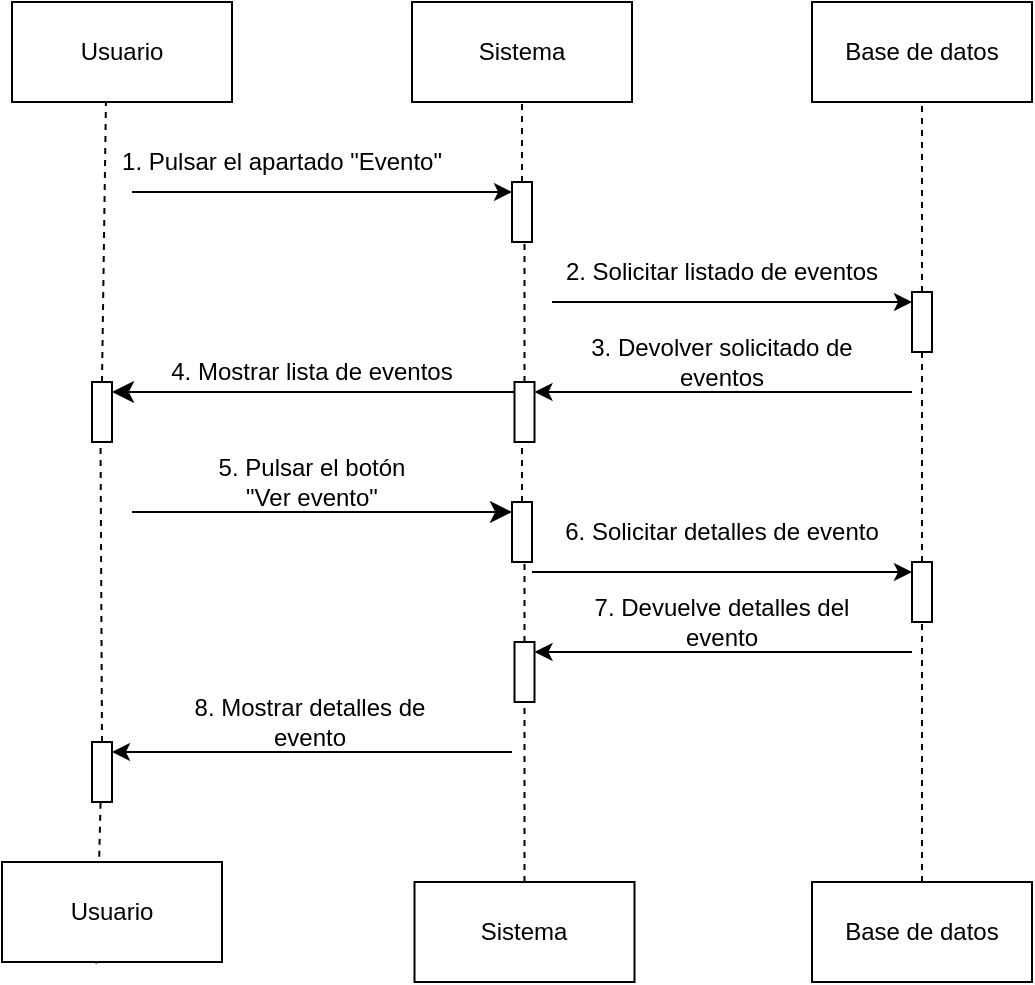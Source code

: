 <mxfile version="27.1.6" pages="2">
  <diagram name="Página-1" id="As-ylru9SlLK7KS7QaXn">
    <mxGraphModel grid="1" page="1" gridSize="10" guides="1" tooltips="1" connect="1" arrows="1" fold="1" pageScale="1" pageWidth="827" pageHeight="1169" math="0" shadow="0">
      <root>
        <mxCell id="0" />
        <mxCell id="1" parent="0" />
        <mxCell id="sEuESF4rzVyC_rkCTEI_-43" value="Usuario" style="html=1;whiteSpace=wrap;" vertex="1" parent="1">
          <mxGeometry x="600" y="410" width="110" height="50" as="geometry" />
        </mxCell>
        <mxCell id="sEuESF4rzVyC_rkCTEI_-44" value="Sistema&lt;span style=&quot;color: rgba(0, 0, 0, 0); font-family: monospace; font-size: 0px; text-align: start; text-wrap-mode: nowrap;&quot;&gt;%3CmxGraphModel%3E%3Croot%3E%3CmxCell%20id%3D%220%22%2F%3E%3CmxCell%20id%3D%221%22%20parent%3D%220%22%2F%3E%3CmxCell%20id%3D%222%22%20value%3D%22Usuario%22%20style%3D%22html%3D1%3BwhiteSpace%3Dwrap%3B%22%20vertex%3D%221%22%20parent%3D%221%22%3E%3CmxGeometry%20x%3D%2270%22%20y%3D%2240%22%20width%3D%22110%22%20height%3D%2250%22%20as%3D%22geometry%22%2F%3E%3C%2FmxCell%3E%3C%2Froot%3E%3C%2FmxGraphModel%3E&lt;/span&gt;" style="html=1;whiteSpace=wrap;" vertex="1" parent="1">
          <mxGeometry x="800" y="410" width="110" height="50" as="geometry" />
        </mxCell>
        <mxCell id="sEuESF4rzVyC_rkCTEI_-45" value="Base de datos" style="html=1;whiteSpace=wrap;" vertex="1" parent="1">
          <mxGeometry x="1000" y="410" width="110" height="50" as="geometry" />
        </mxCell>
        <mxCell id="sEuESF4rzVyC_rkCTEI_-47" value="Sistema&lt;span style=&quot;color: rgba(0, 0, 0, 0); font-family: monospace; font-size: 0px; text-align: start; text-wrap-mode: nowrap;&quot;&gt;%3CmxGraphModel%3E%3Croot%3E%3CmxCell%20id%3D%220%22%2F%3E%3CmxCell%20id%3D%221%22%20parent%3D%220%22%2F%3E%3CmxCell%20id%3D%222%22%20value%3D%22Usuario%22%20style%3D%22html%3D1%3BwhiteSpace%3Dwrap%3B%22%20vertex%3D%221%22%20parent%3D%221%22%3E%3CmxGeometry%20x%3D%2270%22%20y%3D%2240%22%20width%3D%22110%22%20height%3D%2250%22%20as%3D%22geometry%22%2F%3E%3C%2FmxCell%3E%3C%2Froot%3E%3C%2FmxGraphModel%3E&lt;/span&gt;" style="html=1;whiteSpace=wrap;" vertex="1" parent="1">
          <mxGeometry x="801.25" y="850" width="110" height="50" as="geometry" />
        </mxCell>
        <mxCell id="sEuESF4rzVyC_rkCTEI_-48" value="Base de datos" style="html=1;whiteSpace=wrap;" vertex="1" parent="1">
          <mxGeometry x="1000" y="850" width="110" height="50" as="geometry" />
        </mxCell>
        <mxCell id="sEuESF4rzVyC_rkCTEI_-51" value="" style="endArrow=none;dashed=1;html=1;rounded=0;entryX=0.5;entryY=1;entryDx=0;entryDy=0;exitX=0.5;exitY=0;exitDx=0;exitDy=0;" edge="1" parent="1" source="sEuESF4rzVyC_rkCTEI_-53" target="sEuESF4rzVyC_rkCTEI_-44">
          <mxGeometry width="50" height="50" relative="1" as="geometry">
            <mxPoint x="830" y="690" as="sourcePoint" />
            <mxPoint x="880" y="640" as="targetPoint" />
          </mxGeometry>
        </mxCell>
        <mxCell id="sEuESF4rzVyC_rkCTEI_-53" value="" style="html=1;points=[[0,0,0,0,5],[0,1,0,0,-5],[1,0,0,0,5],[1,1,0,0,-5]];perimeter=orthogonalPerimeter;outlineConnect=0;targetShapes=umlLifeline;portConstraint=eastwest;newEdgeStyle={&quot;curved&quot;:0,&quot;rounded&quot;:0};" vertex="1" parent="1">
          <mxGeometry x="850" y="500" width="10" height="30" as="geometry" />
        </mxCell>
        <mxCell id="sEuESF4rzVyC_rkCTEI_-54" value="" style="endArrow=classic;html=1;rounded=0;entryX=0;entryY=0;entryDx=0;entryDy=5;entryPerimeter=0;" edge="1" parent="1" target="sEuESF4rzVyC_rkCTEI_-53">
          <mxGeometry width="50" height="50" relative="1" as="geometry">
            <mxPoint x="660" y="505" as="sourcePoint" />
            <mxPoint x="760" y="480" as="targetPoint" />
          </mxGeometry>
        </mxCell>
        <mxCell id="sEuESF4rzVyC_rkCTEI_-55" value="1. Pulsar el apartado &quot;Evento&quot;" style="text;html=1;align=center;verticalAlign=middle;whiteSpace=wrap;rounded=0;" vertex="1" parent="1">
          <mxGeometry x="650" y="480" width="170" height="20" as="geometry" />
        </mxCell>
        <mxCell id="sEuESF4rzVyC_rkCTEI_-56" value="" style="endArrow=none;dashed=1;html=1;rounded=0;entryX=0.5;entryY=1;entryDx=0;entryDy=0;exitX=0.5;exitY=0;exitDx=0;exitDy=0;" edge="1" parent="1" source="BKR_YLH8M_4nDEO0v5Hx-3" target="sEuESF4rzVyC_rkCTEI_-45">
          <mxGeometry width="50" height="50" relative="1" as="geometry">
            <mxPoint x="1055" y="800" as="sourcePoint" />
            <mxPoint x="1055" y="460" as="targetPoint" />
          </mxGeometry>
        </mxCell>
        <mxCell id="sEuESF4rzVyC_rkCTEI_-89" value="" style="endArrow=none;dashed=1;html=1;rounded=0;exitX=0.5;exitY=0;exitDx=0;exitDy=0;" edge="1" parent="1" source="BKR_YLH8M_4nDEO0v5Hx-10" target="sEuESF4rzVyC_rkCTEI_-53">
          <mxGeometry width="50" height="50" relative="1" as="geometry">
            <mxPoint x="855" y="1070" as="sourcePoint" />
            <mxPoint x="856" y="610" as="targetPoint" />
          </mxGeometry>
        </mxCell>
        <mxCell id="sEuESF4rzVyC_rkCTEI_-90" value="" style="endArrow=classic;html=1;rounded=0;fontSize=12;startSize=8;endSize=8;curved=1;exitX=0;exitY=0;exitDx=0;exitDy=5;exitPerimeter=0;entryX=1;entryY=0;entryDx=0;entryDy=5;entryPerimeter=0;" edge="1" parent="1" source="BKR_YLH8M_4nDEO0v5Hx-10" target="sEuESF4rzVyC_rkCTEI_-93">
          <mxGeometry width="50" height="50" relative="1" as="geometry">
            <mxPoint x="840" y="620" as="sourcePoint" />
            <mxPoint x="660" y="613" as="targetPoint" />
          </mxGeometry>
        </mxCell>
        <mxCell id="sEuESF4rzVyC_rkCTEI_-91" value="4. Mostrar lista de eventos" style="text;html=1;align=center;verticalAlign=middle;whiteSpace=wrap;rounded=0;" vertex="1" parent="1">
          <mxGeometry x="655" y="585" width="190" height="20" as="geometry" />
        </mxCell>
        <mxCell id="sEuESF4rzVyC_rkCTEI_-92" value="" style="endArrow=classic;html=1;rounded=0;fontSize=12;startSize=8;endSize=8;curved=1;entryX=0;entryY=0;entryDx=0;entryDy=5;entryPerimeter=0;" edge="1" parent="1" target="BKR_YLH8M_4nDEO0v5Hx-20">
          <mxGeometry width="50" height="50" relative="1" as="geometry">
            <mxPoint x="660" y="665" as="sourcePoint" />
            <mxPoint x="845" y="714.58" as="targetPoint" />
          </mxGeometry>
        </mxCell>
        <mxCell id="sEuESF4rzVyC_rkCTEI_-97" value="5. Pulsar el botón &quot;Ver evento&quot;" style="text;html=1;align=center;verticalAlign=middle;whiteSpace=wrap;rounded=0;" vertex="1" parent="1">
          <mxGeometry x="690" y="640" width="120" height="20" as="geometry" />
        </mxCell>
        <mxCell id="BKR_YLH8M_4nDEO0v5Hx-1" value="" style="endArrow=none;dashed=1;html=1;rounded=0;exitX=0.5;exitY=0;exitDx=0;exitDy=0;entryX=0.427;entryY=0.991;entryDx=0;entryDy=0;entryPerimeter=0;" edge="1" parent="1" source="sEuESF4rzVyC_rkCTEI_-93" target="sEuESF4rzVyC_rkCTEI_-43">
          <mxGeometry width="50" height="50" relative="1" as="geometry">
            <mxPoint x="650.56" y="890" as="sourcePoint" />
            <mxPoint x="647" y="450" as="targetPoint" />
          </mxGeometry>
        </mxCell>
        <mxCell id="BKR_YLH8M_4nDEO0v5Hx-4" value="" style="endArrow=classic;html=1;rounded=0;entryX=0;entryY=0;entryDx=0;entryDy=5;entryPerimeter=0;" edge="1" parent="1" target="BKR_YLH8M_4nDEO0v5Hx-3">
          <mxGeometry width="50" height="50" relative="1" as="geometry">
            <mxPoint x="870" y="560" as="sourcePoint" />
            <mxPoint x="840" y="560" as="targetPoint" />
          </mxGeometry>
        </mxCell>
        <mxCell id="BKR_YLH8M_4nDEO0v5Hx-7" value="" style="endArrow=none;dashed=1;html=1;rounded=0;entryX=0.5;entryY=1;entryDx=0;entryDy=0;exitX=0.5;exitY=0;exitDx=0;exitDy=0;" edge="1" parent="1" source="BKR_YLH8M_4nDEO0v5Hx-22" target="BKR_YLH8M_4nDEO0v5Hx-3">
          <mxGeometry width="50" height="50" relative="1" as="geometry">
            <mxPoint x="1055" y="880" as="sourcePoint" />
            <mxPoint x="1055" y="460" as="targetPoint" />
          </mxGeometry>
        </mxCell>
        <mxCell id="BKR_YLH8M_4nDEO0v5Hx-3" value="" style="html=1;points=[[0,0,0,0,5],[0,1,0,0,-5],[1,0,0,0,5],[1,1,0,0,-5]];perimeter=orthogonalPerimeter;outlineConnect=0;targetShapes=umlLifeline;portConstraint=eastwest;newEdgeStyle={&quot;curved&quot;:0,&quot;rounded&quot;:0};" vertex="1" parent="1">
          <mxGeometry x="1050" y="555" width="10" height="30" as="geometry" />
        </mxCell>
        <mxCell id="BKR_YLH8M_4nDEO0v5Hx-8" value="2. Solicitar listado de eventos" style="text;html=1;align=center;verticalAlign=middle;whiteSpace=wrap;rounded=0;" vertex="1" parent="1">
          <mxGeometry x="870" y="535" width="170" height="20" as="geometry" />
        </mxCell>
        <mxCell id="BKR_YLH8M_4nDEO0v5Hx-9" value="" style="endArrow=classic;html=1;rounded=0;entryX=1;entryY=0;entryDx=0;entryDy=5;entryPerimeter=0;" edge="1" parent="1" target="BKR_YLH8M_4nDEO0v5Hx-10">
          <mxGeometry width="50" height="50" relative="1" as="geometry">
            <mxPoint x="1050" y="605" as="sourcePoint" />
            <mxPoint x="840" y="605" as="targetPoint" />
          </mxGeometry>
        </mxCell>
        <mxCell id="BKR_YLH8M_4nDEO0v5Hx-11" value="3. Devolver solicitado de eventos" style="text;html=1;align=center;verticalAlign=middle;whiteSpace=wrap;rounded=0;" vertex="1" parent="1">
          <mxGeometry x="870" y="580" width="170" height="20" as="geometry" />
        </mxCell>
        <mxCell id="BKR_YLH8M_4nDEO0v5Hx-12" value="" style="endArrow=none;dashed=1;html=1;rounded=0;exitX=0.5;exitY=0;exitDx=0;exitDy=0;" edge="1" parent="1" source="BKR_YLH8M_4nDEO0v5Hx-20" target="BKR_YLH8M_4nDEO0v5Hx-10">
          <mxGeometry width="50" height="50" relative="1" as="geometry">
            <mxPoint x="856" y="880" as="sourcePoint" />
            <mxPoint x="856" y="530" as="targetPoint" />
          </mxGeometry>
        </mxCell>
        <mxCell id="BKR_YLH8M_4nDEO0v5Hx-10" value="" style="html=1;points=[[0,0,0,0,5],[0,1,0,0,-5],[1,0,0,0,5],[1,1,0,0,-5]];perimeter=orthogonalPerimeter;outlineConnect=0;targetShapes=umlLifeline;portConstraint=eastwest;newEdgeStyle={&quot;curved&quot;:0,&quot;rounded&quot;:0};" vertex="1" parent="1">
          <mxGeometry x="851.25" y="600" width="10" height="30" as="geometry" />
        </mxCell>
        <mxCell id="BKR_YLH8M_4nDEO0v5Hx-14" value="" style="endArrow=none;dashed=1;html=1;rounded=0;exitX=0.5;exitY=0;exitDx=0;exitDy=0;entryX=0.427;entryY=1.014;entryDx=0;entryDy=0;entryPerimeter=0;" edge="1" parent="1" source="BKR_YLH8M_4nDEO0v5Hx-33" target="sEuESF4rzVyC_rkCTEI_-93">
          <mxGeometry width="50" height="50" relative="1" as="geometry">
            <mxPoint x="650.56" y="890" as="sourcePoint" />
            <mxPoint x="647" y="461" as="targetPoint" />
          </mxGeometry>
        </mxCell>
        <mxCell id="sEuESF4rzVyC_rkCTEI_-93" value="" style="html=1;points=[[0,0,0,0,5],[0,1,0,0,-5],[1,0,0,0,5],[1,1,0,0,-5]];perimeter=orthogonalPerimeter;outlineConnect=0;targetShapes=umlLifeline;portConstraint=eastwest;newEdgeStyle={&quot;curved&quot;:0,&quot;rounded&quot;:0};" vertex="1" parent="1">
          <mxGeometry x="640" y="600" width="10" height="30" as="geometry" />
        </mxCell>
        <mxCell id="BKR_YLH8M_4nDEO0v5Hx-21" value="" style="endArrow=none;dashed=1;html=1;rounded=0;exitX=0.5;exitY=0;exitDx=0;exitDy=0;" edge="1" parent="1" source="BKR_YLH8M_4nDEO0v5Hx-27" target="BKR_YLH8M_4nDEO0v5Hx-20">
          <mxGeometry width="50" height="50" relative="1" as="geometry">
            <mxPoint x="856" y="880" as="sourcePoint" />
            <mxPoint x="856" y="630" as="targetPoint" />
          </mxGeometry>
        </mxCell>
        <mxCell id="BKR_YLH8M_4nDEO0v5Hx-20" value="" style="html=1;points=[[0,0,0,0,5],[0,1,0,0,-5],[1,0,0,0,5],[1,1,0,0,-5]];perimeter=orthogonalPerimeter;outlineConnect=0;targetShapes=umlLifeline;portConstraint=eastwest;newEdgeStyle={&quot;curved&quot;:0,&quot;rounded&quot;:0};" vertex="1" parent="1">
          <mxGeometry x="850" y="660" width="10" height="30" as="geometry" />
        </mxCell>
        <mxCell id="BKR_YLH8M_4nDEO0v5Hx-23" value="" style="endArrow=none;dashed=1;html=1;rounded=0;entryX=0.5;entryY=1;entryDx=0;entryDy=0;exitX=0.5;exitY=0;exitDx=0;exitDy=0;" edge="1" parent="1" source="sEuESF4rzVyC_rkCTEI_-48" target="BKR_YLH8M_4nDEO0v5Hx-22">
          <mxGeometry width="50" height="50" relative="1" as="geometry">
            <mxPoint x="1055" y="880" as="sourcePoint" />
            <mxPoint x="1055" y="585" as="targetPoint" />
          </mxGeometry>
        </mxCell>
        <mxCell id="BKR_YLH8M_4nDEO0v5Hx-22" value="" style="html=1;points=[[0,0,0,0,5],[0,1,0,0,-5],[1,0,0,0,5],[1,1,0,0,-5]];perimeter=orthogonalPerimeter;outlineConnect=0;targetShapes=umlLifeline;portConstraint=eastwest;newEdgeStyle={&quot;curved&quot;:0,&quot;rounded&quot;:0};" vertex="1" parent="1">
          <mxGeometry x="1050" y="690" width="10" height="30" as="geometry" />
        </mxCell>
        <mxCell id="BKR_YLH8M_4nDEO0v5Hx-24" value="" style="endArrow=classic;html=1;rounded=0;entryX=0;entryY=0;entryDx=0;entryDy=5;entryPerimeter=0;" edge="1" parent="1" target="BKR_YLH8M_4nDEO0v5Hx-22">
          <mxGeometry width="50" height="50" relative="1" as="geometry">
            <mxPoint x="860" y="695" as="sourcePoint" />
            <mxPoint x="1030" y="600" as="targetPoint" />
          </mxGeometry>
        </mxCell>
        <mxCell id="BKR_YLH8M_4nDEO0v5Hx-25" value="6. Solicitar detalles de evento" style="text;html=1;align=center;verticalAlign=middle;whiteSpace=wrap;rounded=0;" vertex="1" parent="1">
          <mxGeometry x="870" y="665" width="170" height="20" as="geometry" />
        </mxCell>
        <mxCell id="BKR_YLH8M_4nDEO0v5Hx-26" value="7. Devuelve detalles del evento" style="text;html=1;align=center;verticalAlign=middle;whiteSpace=wrap;rounded=0;" vertex="1" parent="1">
          <mxGeometry x="885" y="710" width="140" height="20" as="geometry" />
        </mxCell>
        <mxCell id="BKR_YLH8M_4nDEO0v5Hx-28" value="" style="endArrow=classic;html=1;rounded=0;entryX=1;entryY=0;entryDx=0;entryDy=5;entryPerimeter=0;" edge="1" parent="1" target="BKR_YLH8M_4nDEO0v5Hx-27">
          <mxGeometry width="50" height="50" relative="1" as="geometry">
            <mxPoint x="1050" y="735" as="sourcePoint" />
            <mxPoint x="864.5" y="740" as="targetPoint" />
            <Array as="points" />
          </mxGeometry>
        </mxCell>
        <mxCell id="BKR_YLH8M_4nDEO0v5Hx-29" value="" style="endArrow=none;dashed=1;html=1;rounded=0;exitX=0.5;exitY=0;exitDx=0;exitDy=0;" edge="1" parent="1" source="sEuESF4rzVyC_rkCTEI_-47" target="BKR_YLH8M_4nDEO0v5Hx-27">
          <mxGeometry width="50" height="50" relative="1" as="geometry">
            <mxPoint x="856" y="880" as="sourcePoint" />
            <mxPoint x="856" y="690" as="targetPoint" />
          </mxGeometry>
        </mxCell>
        <mxCell id="BKR_YLH8M_4nDEO0v5Hx-27" value="" style="html=1;points=[[0,0,0,0,5],[0,1,0,0,-5],[1,0,0,0,5],[1,1,0,0,-5]];perimeter=orthogonalPerimeter;outlineConnect=0;targetShapes=umlLifeline;portConstraint=eastwest;newEdgeStyle={&quot;curved&quot;:0,&quot;rounded&quot;:0};" vertex="1" parent="1">
          <mxGeometry x="851.25" y="730" width="10" height="30" as="geometry" />
        </mxCell>
        <mxCell id="BKR_YLH8M_4nDEO0v5Hx-31" value="8. Mostrar detalles de evento" style="text;html=1;align=center;verticalAlign=middle;whiteSpace=wrap;rounded=0;" vertex="1" parent="1">
          <mxGeometry x="678.75" y="760" width="140" height="20" as="geometry" />
        </mxCell>
        <mxCell id="BKR_YLH8M_4nDEO0v5Hx-32" value="" style="endArrow=classic;html=1;rounded=0;entryX=1;entryY=0;entryDx=0;entryDy=5;entryPerimeter=0;" edge="1" parent="1" target="BKR_YLH8M_4nDEO0v5Hx-33">
          <mxGeometry width="50" height="50" relative="1" as="geometry">
            <mxPoint x="850" y="785" as="sourcePoint" />
            <mxPoint x="658.25" y="790" as="targetPoint" />
            <Array as="points" />
          </mxGeometry>
        </mxCell>
        <mxCell id="BKR_YLH8M_4nDEO0v5Hx-34" value="" style="endArrow=none;dashed=1;html=1;rounded=0;exitX=0.5;exitY=0;exitDx=0;exitDy=0;entryX=0.427;entryY=1.014;entryDx=0;entryDy=0;entryPerimeter=0;" edge="1" parent="1" target="sEuESF4rzVyC_rkCTEI_-46">
          <mxGeometry width="50" height="50" relative="1" as="geometry">
            <mxPoint x="650.56" y="860" as="sourcePoint" />
            <mxPoint x="649" y="600" as="targetPoint" />
          </mxGeometry>
        </mxCell>
        <mxCell id="sEuESF4rzVyC_rkCTEI_-46" value="Usuario" style="html=1;whiteSpace=wrap;" vertex="1" parent="1">
          <mxGeometry x="595" y="840" width="110" height="50" as="geometry" />
        </mxCell>
        <mxCell id="BKR_YLH8M_4nDEO0v5Hx-35" value="" style="endArrow=none;dashed=1;html=1;rounded=0;exitX=0.442;exitY=-0.053;exitDx=0;exitDy=0;entryX=0.427;entryY=1.014;entryDx=0;entryDy=0;entryPerimeter=0;exitPerimeter=0;" edge="1" parent="1" source="sEuESF4rzVyC_rkCTEI_-46" target="BKR_YLH8M_4nDEO0v5Hx-33">
          <mxGeometry width="50" height="50" relative="1" as="geometry">
            <mxPoint x="650" y="870" as="sourcePoint" />
            <mxPoint x="644" y="630" as="targetPoint" />
          </mxGeometry>
        </mxCell>
        <mxCell id="BKR_YLH8M_4nDEO0v5Hx-33" value="" style="html=1;points=[[0,0,0,0,5],[0,1,0,0,-5],[1,0,0,0,5],[1,1,0,0,-5]];perimeter=orthogonalPerimeter;outlineConnect=0;targetShapes=umlLifeline;portConstraint=eastwest;newEdgeStyle={&quot;curved&quot;:0,&quot;rounded&quot;:0};" vertex="1" parent="1">
          <mxGeometry x="640" y="780" width="10" height="30" as="geometry" />
        </mxCell>
      </root>
    </mxGraphModel>
  </diagram>
  <diagram id="nIOQxxJyPP5hoQOKl2aF" name="Página-2">
    <mxGraphModel dx="1111" dy="507" grid="1" gridSize="10" guides="1" tooltips="1" connect="1" arrows="1" fold="1" page="1" pageScale="1" pageWidth="827" pageHeight="1169" math="0" shadow="0">
      <root>
        <mxCell id="0" />
        <mxCell id="1" parent="0" />
      </root>
    </mxGraphModel>
  </diagram>
</mxfile>
